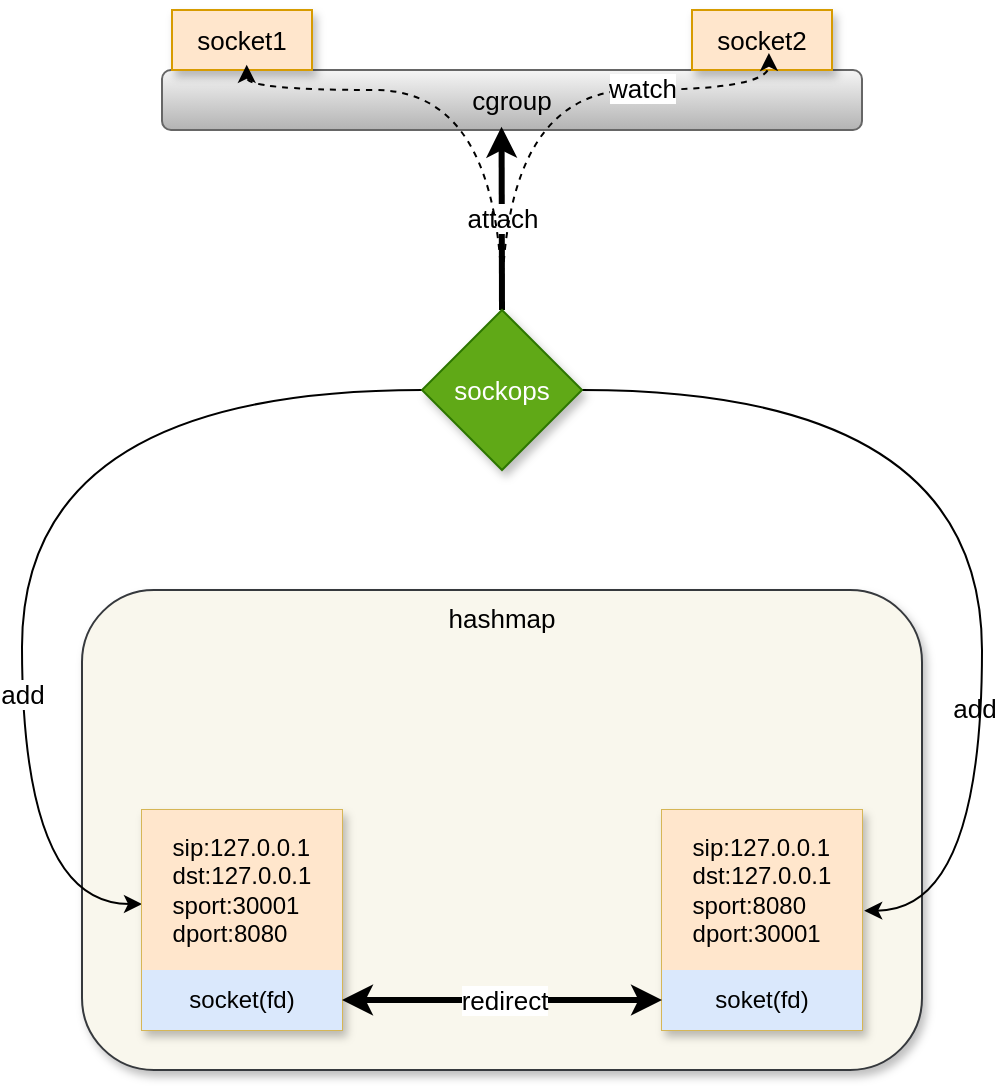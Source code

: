 <mxfile version="14.4.2" type="github">
  <diagram id="0eA8aw2C4x_AHw5Ap8uo" name="Page-1">
    <mxGraphModel dx="700" dy="908" grid="1" gridSize="10" guides="1" tooltips="1" connect="1" arrows="1" fold="1" page="1" pageScale="1" pageWidth="850" pageHeight="1100" math="0" shadow="0">
      <root>
        <mxCell id="0" />
        <mxCell id="1" parent="0" />
        <mxCell id="QmatbKFXltCY_Pcwm0E2-36" value="cgroup" style="rounded=1;whiteSpace=wrap;html=1;shadow=0;glass=0;sketch=0;strokeWidth=1;gradientColor=#b3b3b3;fontSize=13;align=center;fillColor=#f5f5f5;strokeColor=#666666;" vertex="1" parent="1">
          <mxGeometry x="1260" y="140" width="350" height="30" as="geometry" />
        </mxCell>
        <mxCell id="QmatbKFXltCY_Pcwm0E2-2" value="hashmap" style="rounded=1;whiteSpace=wrap;html=1;strokeWidth=1;fontSize=13;verticalAlign=top;align=center;shadow=1;fillColor=#f9f7ed;strokeColor=#36393d;" vertex="1" parent="1">
          <mxGeometry x="1220" y="400" width="420" height="240" as="geometry" />
        </mxCell>
        <mxCell id="QmatbKFXltCY_Pcwm0E2-7" style="edgeStyle=orthogonalEdgeStyle;curved=1;rounded=0;orthogonalLoop=1;jettySize=auto;html=1;endArrow=classic;endFill=1;strokeColor=#000000;strokeWidth=1;fontSize=13;exitX=0;exitY=0.5;exitDx=0;exitDy=0;" edge="1" parent="1" source="QmatbKFXltCY_Pcwm0E2-32" target="QmatbKFXltCY_Pcwm0E2-23">
          <mxGeometry relative="1" as="geometry">
            <mxPoint x="1130" y="420" as="sourcePoint" />
            <mxPoint x="1314.455" y="557.02" as="targetPoint" />
            <Array as="points">
              <mxPoint x="1190" y="300" />
              <mxPoint x="1190" y="557" />
            </Array>
          </mxGeometry>
        </mxCell>
        <mxCell id="QmatbKFXltCY_Pcwm0E2-45" value="add" style="edgeLabel;html=1;align=center;verticalAlign=middle;resizable=0;points=[];fontSize=13;" vertex="1" connectable="0" parent="QmatbKFXltCY_Pcwm0E2-7">
          <mxGeometry x="0.359" relative="1" as="geometry">
            <mxPoint as="offset" />
          </mxGeometry>
        </mxCell>
        <mxCell id="QmatbKFXltCY_Pcwm0E2-3" value="socket1" style="rounded=0;whiteSpace=wrap;html=1;strokeWidth=1;fontSize=13;fillColor=#ffe6cc;strokeColor=#d79b00;shadow=1;" vertex="1" parent="1">
          <mxGeometry x="1265" y="110" width="70" height="30" as="geometry" />
        </mxCell>
        <mxCell id="QmatbKFXltCY_Pcwm0E2-17" value="" style="shape=table;html=1;whiteSpace=wrap;startSize=0;container=1;collapsible=0;childLayout=tableLayout;verticalAlign=top;align=left;fillColor=#fff2cc;strokeColor=#d6b656;gradientColor=#ffffff;sketch=0;rounded=0;shadow=1;" vertex="1" parent="1">
          <mxGeometry x="1510" y="510" width="100" height="110" as="geometry" />
        </mxCell>
        <mxCell id="QmatbKFXltCY_Pcwm0E2-18" value="" style="shape=partialRectangle;html=1;whiteSpace=wrap;collapsible=0;dropTarget=0;pointerEvents=0;fillColor=none;top=0;left=0;bottom=0;right=0;points=[[0,0.5],[1,0.5]];portConstraint=eastwest;verticalAlign=top;" vertex="1" parent="QmatbKFXltCY_Pcwm0E2-17">
          <mxGeometry width="100" height="80" as="geometry" />
        </mxCell>
        <mxCell id="QmatbKFXltCY_Pcwm0E2-19" value="&lt;div style=&quot;text-align: justify&quot;&gt;&lt;span&gt;sip:127.0.0.1&lt;/span&gt;&lt;br&gt;&lt;/div&gt;&lt;div style=&quot;text-align: justify&quot;&gt;&lt;span&gt;dst:127.0.0.1&lt;/span&gt;&lt;/div&gt;&lt;div style=&quot;text-align: justify&quot;&gt;&lt;span&gt;sport:8080&lt;/span&gt;&lt;/div&gt;&lt;div style=&quot;text-align: justify&quot;&gt;&lt;span&gt;dport:30001&lt;/span&gt;&lt;/div&gt;" style="shape=partialRectangle;html=1;whiteSpace=wrap;connectable=0;overflow=hidden;fillColor=#ffe6cc;top=0;left=0;bottom=0;right=0;align=center;strokeColor=#d79b00;" vertex="1" parent="QmatbKFXltCY_Pcwm0E2-18">
          <mxGeometry width="100" height="80" as="geometry" />
        </mxCell>
        <mxCell id="QmatbKFXltCY_Pcwm0E2-20" value="" style="shape=partialRectangle;html=1;whiteSpace=wrap;collapsible=0;dropTarget=0;pointerEvents=0;fillColor=none;top=0;left=0;bottom=0;right=0;points=[[0,0.5],[1,0.5]];portConstraint=eastwest;" vertex="1" parent="QmatbKFXltCY_Pcwm0E2-17">
          <mxGeometry y="80" width="100" height="30" as="geometry" />
        </mxCell>
        <mxCell id="QmatbKFXltCY_Pcwm0E2-21" value="soket(fd)" style="shape=partialRectangle;html=1;whiteSpace=wrap;connectable=0;overflow=hidden;fillColor=#dae8fc;top=0;left=0;bottom=0;right=0;strokeColor=#6c8ebf;" vertex="1" parent="QmatbKFXltCY_Pcwm0E2-20">
          <mxGeometry width="100" height="30" as="geometry" />
        </mxCell>
        <mxCell id="QmatbKFXltCY_Pcwm0E2-22" value="" style="shape=table;html=1;whiteSpace=wrap;startSize=0;container=1;collapsible=0;childLayout=tableLayout;verticalAlign=top;align=left;fillColor=#fff2cc;strokeColor=#d6b656;shadow=1;" vertex="1" parent="1">
          <mxGeometry x="1250" y="510" width="100" height="110" as="geometry" />
        </mxCell>
        <mxCell id="QmatbKFXltCY_Pcwm0E2-23" value="" style="shape=partialRectangle;html=1;whiteSpace=wrap;collapsible=0;dropTarget=0;pointerEvents=0;fillColor=none;top=0;left=0;bottom=0;right=0;points=[[0,0.5],[1,0.5]];portConstraint=eastwest;verticalAlign=top;" vertex="1" parent="QmatbKFXltCY_Pcwm0E2-22">
          <mxGeometry width="100" height="80" as="geometry" />
        </mxCell>
        <mxCell id="QmatbKFXltCY_Pcwm0E2-24" value="&lt;div style=&quot;text-align: justify&quot;&gt;&lt;span&gt;sip:127.0.0.1&lt;/span&gt;&lt;br&gt;&lt;/div&gt;&lt;div style=&quot;text-align: justify&quot;&gt;&lt;span&gt;dst:127.0.0.1&lt;/span&gt;&lt;/div&gt;&lt;div style=&quot;text-align: justify&quot;&gt;&lt;span&gt;sport:30001&lt;/span&gt;&lt;/div&gt;&lt;div style=&quot;text-align: justify&quot;&gt;&lt;span&gt;dport:8080&lt;/span&gt;&lt;/div&gt;" style="shape=partialRectangle;html=1;whiteSpace=wrap;connectable=0;overflow=hidden;fillColor=#ffe6cc;top=0;left=0;bottom=0;right=0;align=center;strokeColor=#d79b00;" vertex="1" parent="QmatbKFXltCY_Pcwm0E2-23">
          <mxGeometry width="100" height="80" as="geometry" />
        </mxCell>
        <mxCell id="QmatbKFXltCY_Pcwm0E2-25" value="" style="shape=partialRectangle;html=1;whiteSpace=wrap;collapsible=0;dropTarget=0;pointerEvents=0;fillColor=none;top=0;left=0;bottom=0;right=0;points=[[0,0.5],[1,0.5]];portConstraint=eastwest;" vertex="1" parent="QmatbKFXltCY_Pcwm0E2-22">
          <mxGeometry y="80" width="100" height="30" as="geometry" />
        </mxCell>
        <mxCell id="QmatbKFXltCY_Pcwm0E2-26" value="socket(fd)" style="shape=partialRectangle;html=1;whiteSpace=wrap;connectable=0;overflow=hidden;fillColor=#dae8fc;top=0;left=0;bottom=0;right=0;strokeColor=#6c8ebf;" vertex="1" parent="QmatbKFXltCY_Pcwm0E2-25">
          <mxGeometry width="100" height="30" as="geometry" />
        </mxCell>
        <mxCell id="QmatbKFXltCY_Pcwm0E2-27" value="add" style="edgeLabel;html=1;align=center;verticalAlign=middle;resizable=0;points=[];fontSize=13;" vertex="1" connectable="0" parent="1">
          <mxGeometry x="1630" y="469.999" as="geometry">
            <mxPoint x="36" y="-11" as="offset" />
          </mxGeometry>
        </mxCell>
        <mxCell id="QmatbKFXltCY_Pcwm0E2-29" style="edgeStyle=orthogonalEdgeStyle;curved=1;rounded=0;orthogonalLoop=1;jettySize=auto;html=1;entryX=1.011;entryY=0.629;entryDx=0;entryDy=0;entryPerimeter=0;endArrow=classic;endFill=1;strokeColor=#000000;strokeWidth=1;fontSize=13;exitX=1;exitY=0.5;exitDx=0;exitDy=0;" edge="1" parent="1" source="QmatbKFXltCY_Pcwm0E2-32" target="QmatbKFXltCY_Pcwm0E2-18">
          <mxGeometry relative="1" as="geometry">
            <Array as="points">
              <mxPoint x="1670" y="300" />
              <mxPoint x="1670" y="560" />
            </Array>
          </mxGeometry>
        </mxCell>
        <mxCell id="QmatbKFXltCY_Pcwm0E2-28" value="socket2" style="rounded=0;whiteSpace=wrap;html=1;strokeWidth=1;fontSize=13;fillColor=#ffe6cc;strokeColor=#d79b00;glass=0;shadow=1;" vertex="1" parent="1">
          <mxGeometry x="1525" y="110" width="70" height="30" as="geometry" />
        </mxCell>
        <mxCell id="QmatbKFXltCY_Pcwm0E2-30" style="edgeStyle=orthogonalEdgeStyle;curved=1;rounded=0;orthogonalLoop=1;jettySize=auto;html=1;endArrow=classic;endFill=1;strokeColor=#000000;strokeWidth=3;fontSize=13;startArrow=classic;startFill=1;entryX=0;entryY=0.5;entryDx=0;entryDy=0;" edge="1" parent="1" source="QmatbKFXltCY_Pcwm0E2-25" target="QmatbKFXltCY_Pcwm0E2-20">
          <mxGeometry relative="1" as="geometry">
            <Array as="points">
              <mxPoint x="1410" y="605" />
              <mxPoint x="1410" y="605" />
            </Array>
          </mxGeometry>
        </mxCell>
        <mxCell id="QmatbKFXltCY_Pcwm0E2-31" value="redirect" style="edgeLabel;html=1;align=center;verticalAlign=middle;resizable=0;points=[];fontSize=13;" vertex="1" connectable="0" parent="QmatbKFXltCY_Pcwm0E2-30">
          <mxGeometry x="0.082" y="1" relative="1" as="geometry">
            <mxPoint x="-6.21" y="0.97" as="offset" />
          </mxGeometry>
        </mxCell>
        <mxCell id="QmatbKFXltCY_Pcwm0E2-37" value="attach" style="edgeStyle=orthogonalEdgeStyle;curved=1;rounded=0;orthogonalLoop=1;jettySize=auto;html=1;entryX=0.485;entryY=0.945;entryDx=0;entryDy=0;entryPerimeter=0;startArrow=none;startFill=0;endArrow=classic;endFill=1;strokeColor=#000000;strokeWidth=3;fontSize=13;exitX=0.5;exitY=0;exitDx=0;exitDy=0;" edge="1" parent="1" source="QmatbKFXltCY_Pcwm0E2-32" target="QmatbKFXltCY_Pcwm0E2-36">
          <mxGeometry relative="1" as="geometry">
            <mxPoint x="1430.034" y="210.034" as="sourcePoint" />
          </mxGeometry>
        </mxCell>
        <mxCell id="QmatbKFXltCY_Pcwm0E2-41" style="edgeStyle=orthogonalEdgeStyle;curved=1;rounded=0;orthogonalLoop=1;jettySize=auto;html=1;entryX=0.121;entryY=-0.087;entryDx=0;entryDy=0;entryPerimeter=0;dashed=1;startArrow=none;startFill=0;endArrow=classic;endFill=1;strokeColor=#000000;strokeWidth=1;fontSize=13;exitX=0.5;exitY=0;exitDx=0;exitDy=0;" edge="1" parent="1" source="QmatbKFXltCY_Pcwm0E2-32" target="QmatbKFXltCY_Pcwm0E2-36">
          <mxGeometry relative="1" as="geometry">
            <mxPoint x="1430.034" y="210.034" as="sourcePoint" />
            <Array as="points">
              <mxPoint x="1430" y="150" />
              <mxPoint x="1302" y="150" />
            </Array>
          </mxGeometry>
        </mxCell>
        <mxCell id="QmatbKFXltCY_Pcwm0E2-43" style="edgeStyle=orthogonalEdgeStyle;curved=1;rounded=0;orthogonalLoop=1;jettySize=auto;html=1;entryX=0.867;entryY=0.097;entryDx=0;entryDy=0;entryPerimeter=0;dashed=1;startArrow=none;startFill=0;endArrow=classic;endFill=1;strokeColor=#000000;strokeWidth=1;fontSize=13;exitX=0.5;exitY=0;exitDx=0;exitDy=0;" edge="1" parent="1" source="QmatbKFXltCY_Pcwm0E2-32">
          <mxGeometry relative="1" as="geometry">
            <mxPoint x="1430" y="168.55" as="sourcePoint" />
            <mxPoint x="1563.45" y="131.46" as="targetPoint" />
            <Array as="points">
              <mxPoint x="1430" y="150" />
              <mxPoint x="1563" y="150" />
            </Array>
          </mxGeometry>
        </mxCell>
        <mxCell id="QmatbKFXltCY_Pcwm0E2-44" value="watch" style="edgeLabel;html=1;align=center;verticalAlign=middle;resizable=0;points=[];fontSize=13;" vertex="1" connectable="0" parent="QmatbKFXltCY_Pcwm0E2-43">
          <mxGeometry x="0.069" y="1" relative="1" as="geometry">
            <mxPoint x="39.97" as="offset" />
          </mxGeometry>
        </mxCell>
        <mxCell id="QmatbKFXltCY_Pcwm0E2-32" value="sockops" style="rhombus;whiteSpace=wrap;html=1;rounded=0;shadow=1;glass=0;sketch=0;strokeWidth=1;fontSize=13;align=center;fillColor=#60a917;strokeColor=#2D7600;fontColor=#ffffff;" vertex="1" parent="1">
          <mxGeometry x="1390" y="260" width="80" height="80" as="geometry" />
        </mxCell>
      </root>
    </mxGraphModel>
  </diagram>
</mxfile>

